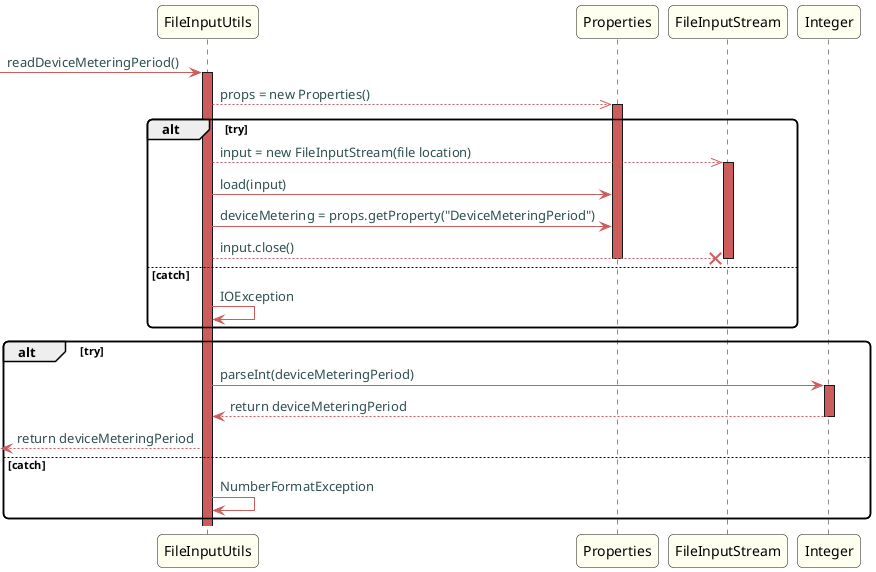 @startuml

skinparam titleBorderRoundCorner 10
skinparam titleBorderThickness 3
skinparam titleBorderColor indianred
skinparam titleBackgroundColor ivory
skinparam FontName quicksand

skinparam actor {
 	BorderColor indianred
 	}

 skinparam sequence {
 	LifeLineBackgroundColor indianred
 	ParticipantBackgroundColor ivory
 }

 skinparam roundcorner 10

 skinparam component {
   arrowThickness 1
   ArrowFontName Verdana
   ArrowColor indianred
   ArrowFontColor darkslategrey
 }



-> FileInputUtils: readDeviceMeteringPeriod()
activate FileInputUtils
FileInputUtils -->> Properties: props = new Properties()
activate Properties

alt try

FileInputUtils -->> FileInputStream: input = new FileInputStream(file location)
activate FileInputStream
FileInputUtils -> Properties: load(input)
FileInputUtils -> Properties: deviceMetering = props.getProperty("DeviceMeteringPeriod")
FileInputUtils --x FileInputStream: input.close()
deactivate FileInputStream
deactivate Properties

else catch
FileInputUtils -> FileInputUtils: IOException

end

alt try
FileInputUtils -> Integer: parseInt(deviceMeteringPeriod)
activate Integer
Integer --> FileInputUtils: return deviceMeteringPeriod
deactivate Integer
<-- FileInputUtils: return deviceMeteringPeriod


else catch
FileInputUtils -> FileInputUtils: NumberFormatException

end


@enduml